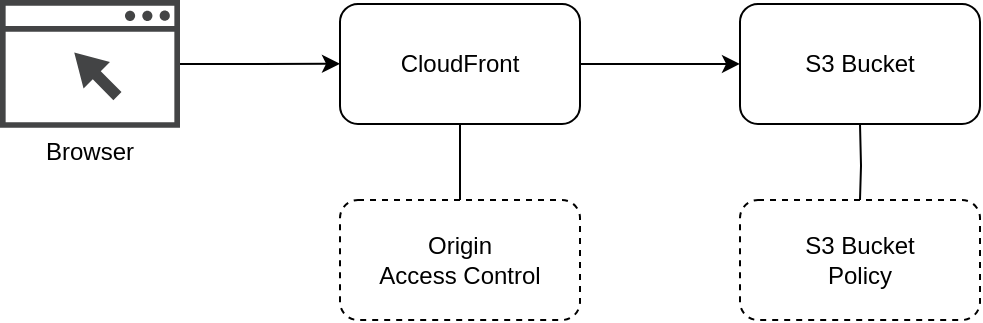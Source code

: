 <mxfile version="20.8.16" type="device"><diagram name="Page-1" id="39Y0akjNOr_rAbjAmFy-"><mxGraphModel dx="928" dy="712" grid="1" gridSize="10" guides="1" tooltips="1" connect="1" arrows="1" fold="1" page="1" pageScale="1" pageWidth="1600" pageHeight="900" math="0" shadow="0"><root><mxCell id="0"/><mxCell id="1" parent="0"/><mxCell id="3ucCMSocDl9-9pHwSCCV-11" style="edgeStyle=orthogonalEdgeStyle;rounded=0;orthogonalLoop=1;jettySize=auto;html=1;" edge="1" parent="1" source="3ucCMSocDl9-9pHwSCCV-1" target="3ucCMSocDl9-9pHwSCCV-10"><mxGeometry relative="1" as="geometry"/></mxCell><mxCell id="3ucCMSocDl9-9pHwSCCV-13" style="edgeStyle=orthogonalEdgeStyle;rounded=0;orthogonalLoop=1;jettySize=auto;html=1;endArrow=none;endFill=0;" edge="1" parent="1" source="3ucCMSocDl9-9pHwSCCV-1" target="3ucCMSocDl9-9pHwSCCV-12"><mxGeometry relative="1" as="geometry"/></mxCell><mxCell id="3ucCMSocDl9-9pHwSCCV-1" value="CloudFront" style="rounded=1;whiteSpace=wrap;html=1;" vertex="1" parent="1"><mxGeometry x="480" y="301.95" width="120" height="60" as="geometry"/></mxCell><mxCell id="3ucCMSocDl9-9pHwSCCV-8" value="" style="group" vertex="1" connectable="0" parent="1"><mxGeometry x="310" y="300" width="90" height="83.87" as="geometry"/></mxCell><mxCell id="3ucCMSocDl9-9pHwSCCV-6" value="" style="sketch=0;pointerEvents=1;shadow=0;dashed=0;html=1;strokeColor=none;fillColor=#434445;aspect=fixed;labelPosition=center;verticalLabelPosition=bottom;verticalAlign=top;align=center;outlineConnect=0;shape=mxgraph.vvd.web_browser;" vertex="1" parent="3ucCMSocDl9-9pHwSCCV-8"><mxGeometry width="90" height="63.9" as="geometry"/></mxCell><mxCell id="3ucCMSocDl9-9pHwSCCV-7" value="Browser" style="text;html=1;strokeColor=none;fillColor=none;align=center;verticalAlign=middle;whiteSpace=wrap;rounded=0;" vertex="1" parent="3ucCMSocDl9-9pHwSCCV-8"><mxGeometry y="67.75" width="90" height="16.12" as="geometry"/></mxCell><mxCell id="3ucCMSocDl9-9pHwSCCV-9" style="edgeStyle=orthogonalEdgeStyle;rounded=0;orthogonalLoop=1;jettySize=auto;html=1;" edge="1" parent="1" source="3ucCMSocDl9-9pHwSCCV-6" target="3ucCMSocDl9-9pHwSCCV-1"><mxGeometry relative="1" as="geometry"/></mxCell><mxCell id="3ucCMSocDl9-9pHwSCCV-10" value="S3 Bucket" style="rounded=1;whiteSpace=wrap;html=1;" vertex="1" parent="1"><mxGeometry x="680" y="301.95" width="120" height="60" as="geometry"/></mxCell><mxCell id="3ucCMSocDl9-9pHwSCCV-12" value="Origin &lt;br&gt;Access Control" style="rounded=1;whiteSpace=wrap;html=1;dashed=1;" vertex="1" parent="1"><mxGeometry x="480" y="400" width="120" height="60" as="geometry"/></mxCell><mxCell id="3ucCMSocDl9-9pHwSCCV-14" style="edgeStyle=orthogonalEdgeStyle;rounded=0;orthogonalLoop=1;jettySize=auto;html=1;endArrow=none;endFill=0;" edge="1" parent="1" target="3ucCMSocDl9-9pHwSCCV-15"><mxGeometry relative="1" as="geometry"><mxPoint x="740" y="361.95" as="sourcePoint"/></mxGeometry></mxCell><mxCell id="3ucCMSocDl9-9pHwSCCV-15" value="S3 Bucket&lt;br&gt;Policy&lt;br&gt;" style="rounded=1;whiteSpace=wrap;html=1;dashed=1;" vertex="1" parent="1"><mxGeometry x="680" y="400" width="120" height="60" as="geometry"/></mxCell></root></mxGraphModel></diagram></mxfile>
